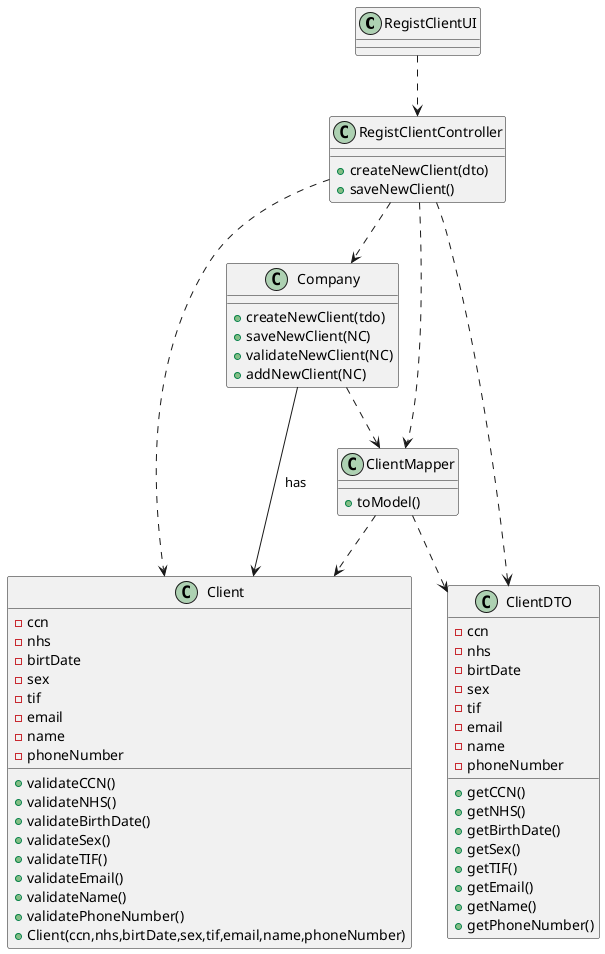 @startuml
RegistClientUI ..> RegistClientController
RegistClientController ..>Company
RegistClientController ..>Client
RegistClientController ..>ClientMapper
RegistClientController ..>ClientDTO

RegistClientController : +createNewClient(dto)
RegistClientController : +saveNewClient()

Company --> Client: has

Company ..> ClientMapper

ClientMapper ..> ClientDTO

ClientMapper ..> Client

ClientMapper : +toModel()

Company : +createNewClient(tdo)
Company : +saveNewClient(NC)
Company : +validateNewClient(NC)
Company : +addNewClient(NC)

ClientDTO : +getCCN()
ClientDTO : +getNHS()
ClientDTO : +getBirthDate()
ClientDTO : +getSex()
ClientDTO : +getTIF()
ClientDTO : +getEmail()
ClientDTO : +getName()
ClientDTO : +getPhoneNumber()

ClientDTO : -ccn
ClientDTO : -nhs
ClientDTO : -birtDate
ClientDTO : -sex
ClientDTO : -tif
ClientDTO : -email
ClientDTO : -name
ClientDTO : -phoneNumber

Client : +validateCCN()
Client : +validateNHS()
Client : +validateBirthDate()
Client : +validateSex()
Client : +validateTIF()
Client : +validateEmail()
Client : +validateName()
Client : +validatePhoneNumber()

Client : +Client(ccn,nhs,birtDate,sex,tif,email,name,phoneNumber)
Client : -ccn
Client : -nhs
Client : -birtDate
Client : -sex
Client : -tif
Client : -email
Client : -name
Client : -phoneNumber
@enduml